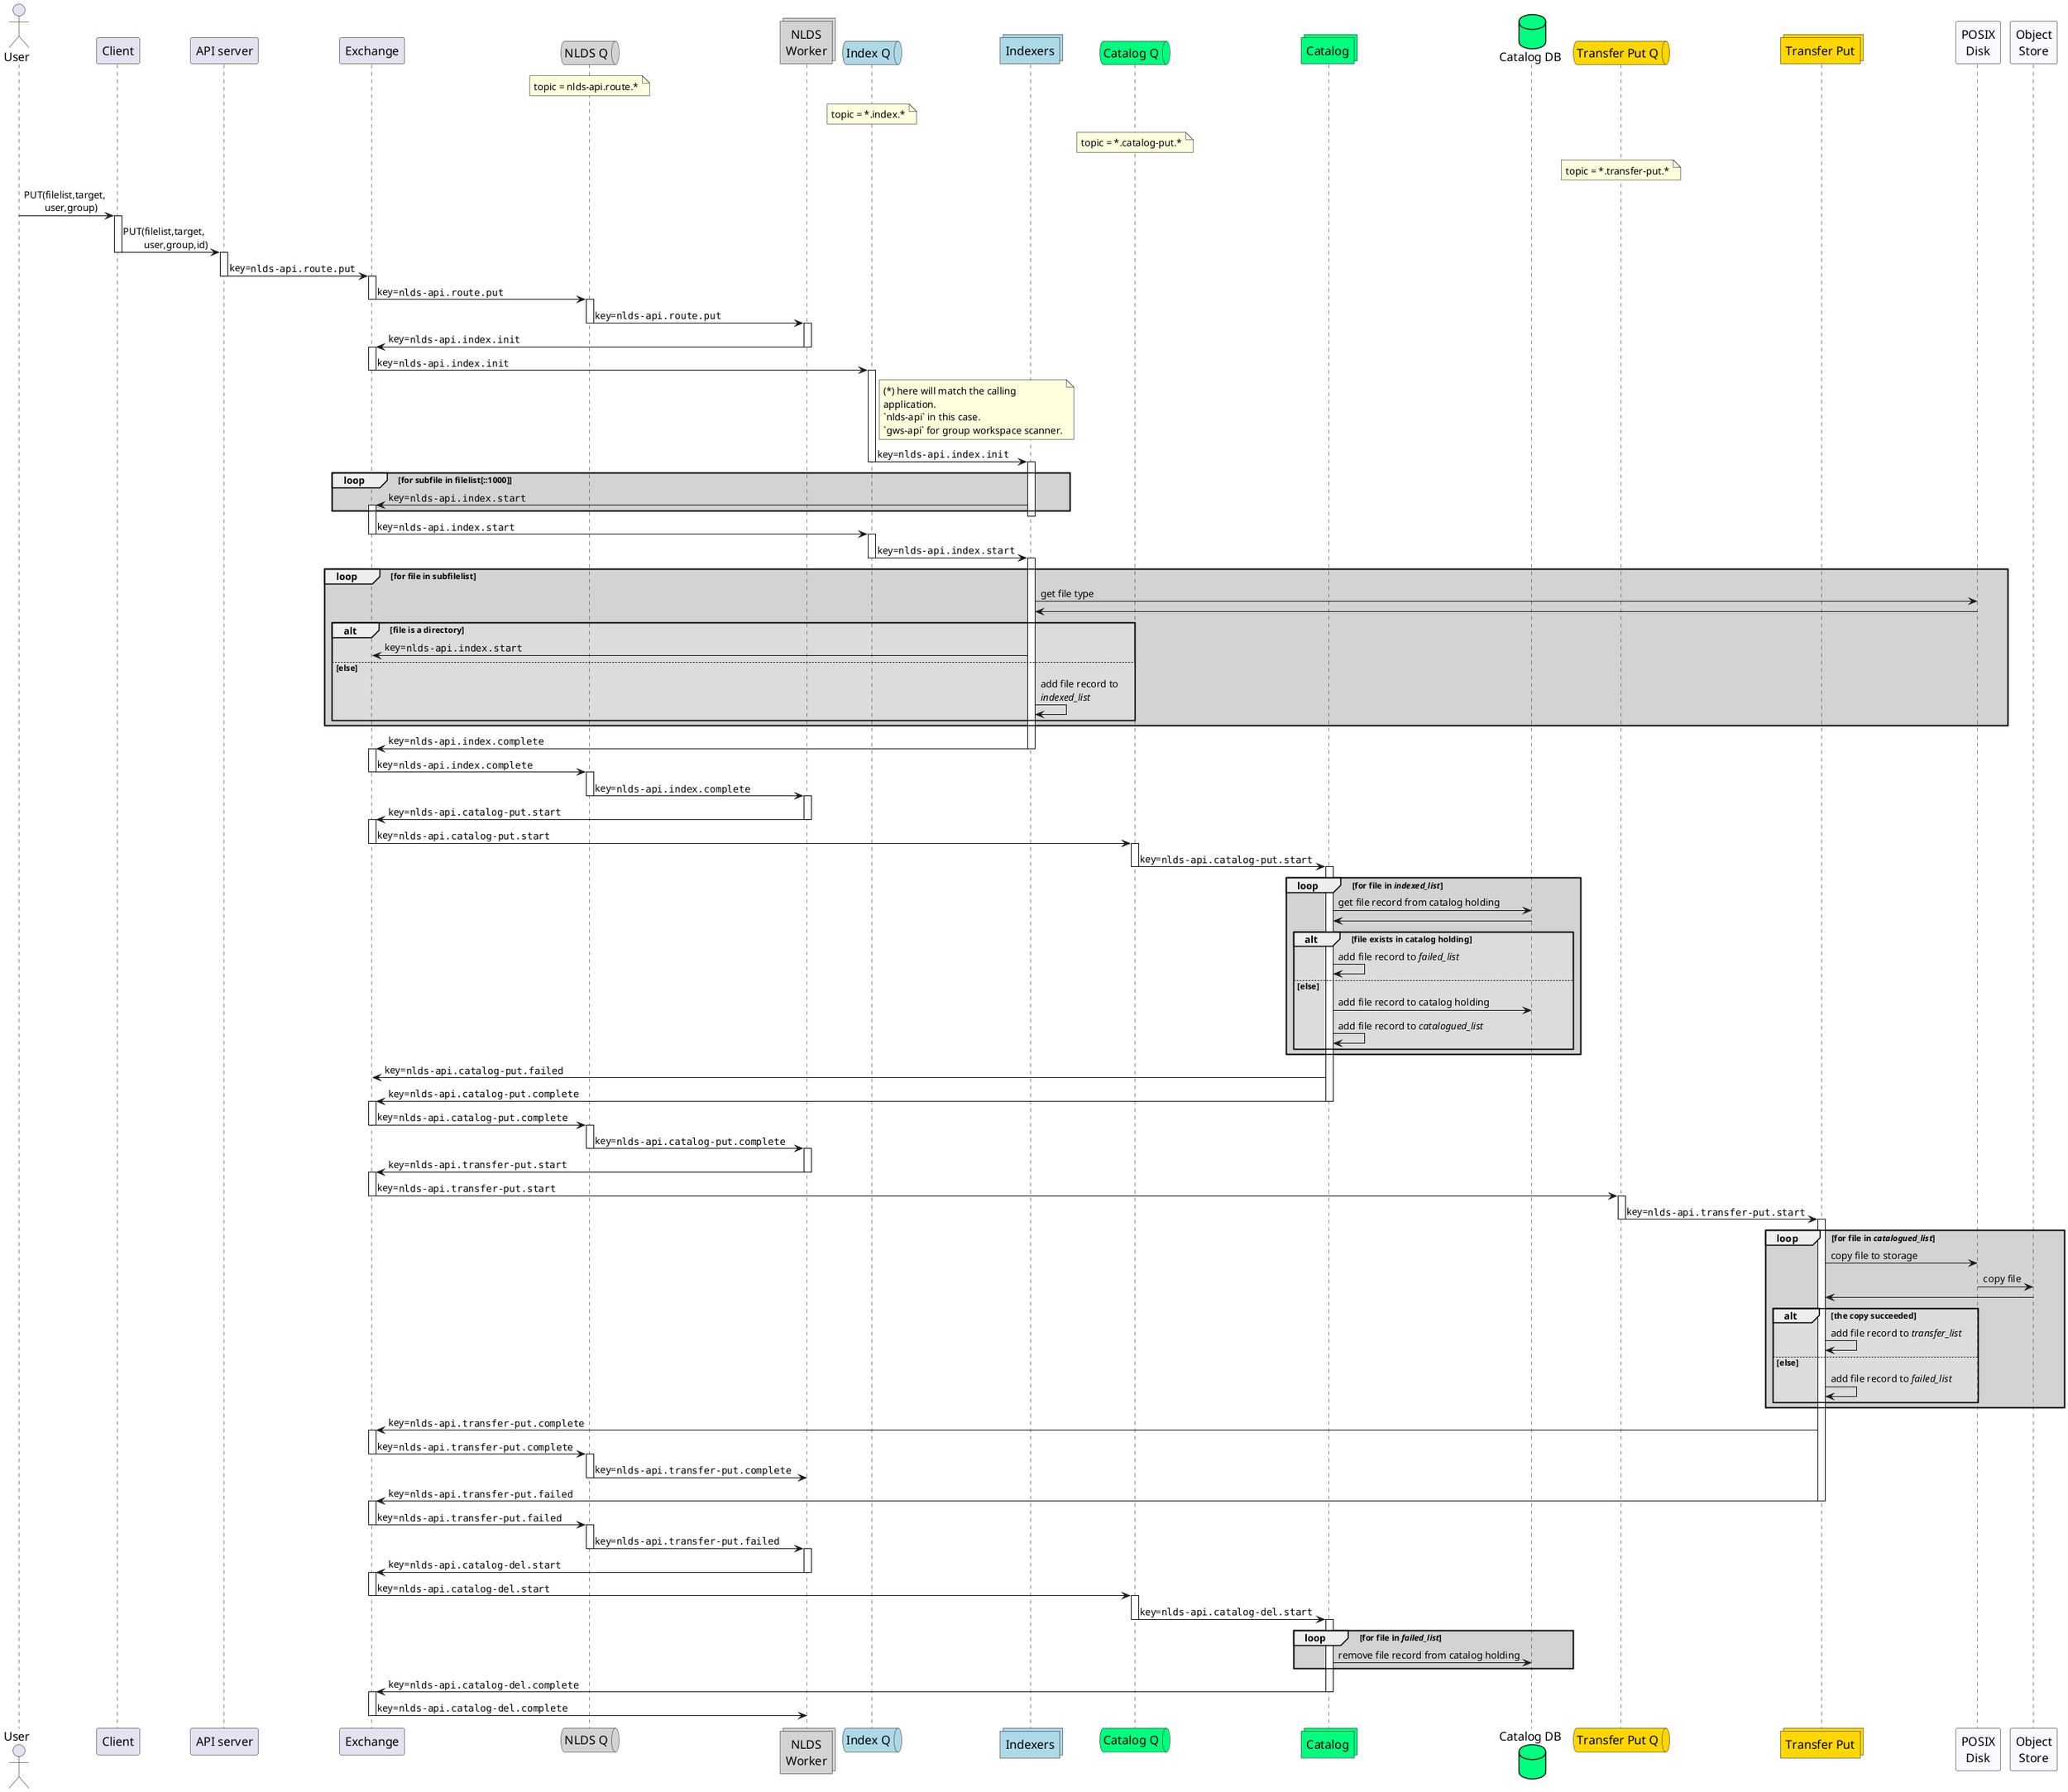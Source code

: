 @startuml message_flow_put_full

skinparam participantFontSize 16
skinparam participantFontName Futura

skinparam queueFontSize 16
skinparam queueFontName Futura

skinparam actorFontSize 16
skinparam actorFontName Futura

skinparam collectionsFontSize 16
skinparam collectionsFontName Futura

skinparam DatabaseFontSize 16
skinparam DatabaseFontName Futura

actor user as "User"
participant client as "Client"
participant server as "API server"
participant wex as "Exchange"

queue qw as "NLDS Q" #lightgrey
note over qw
    topic = nlds-api.route.*
end note
collections work as "NLDS\nWorker" #lightgrey

/'
database iddb as "Transaction DB" #lightgrey
'/
queue qs as "Index Q" #lightblue
note over qs
    topic = *.index.*
end note
collections index as "Indexers" #lightblue

queue qc as "Catalog Q" #springgreen
collections catalog as "Catalog" #springgreen
database catalog_db as "Catalog DB" #springgreen
note over qc
    topic = *.catalog-put.*
end note

queue qt as "Transfer Put Q" #gold
note over qt
    topic = *.transfer-put.*
end note
collections transfer_puts as "Transfer Put" #gold

participant disk as "POSIX\nDisk" #GhostWhite
participant obj as "Object\nStore" #GhostWhite

user -> client : PUT(filelist,target,\n\tuser,group)
activate client
client -> server : PUT(filelist,target,\n\tuser,group,id)
deactivate client
activate server
server -> wex : key=""nlds-api.route.put""
deactivate server
activate wex
wex -> qw : key=""nlds-api.route.put""
deactivate wex
activate qw
qw -> work : key=""nlds-api.route.put""
deactivate qw

activate work
work -> wex : key=""nlds-api.index.init""
deactivate work
activate wex
/'work -> iddb : INSERT(id,target,\n\tuser,group)'/
wex -> qs : key=""nlds-api.index.init""
deactivate wex

note right of qs
    (*) here will match the calling
    application.
    `nlds-api` in this case.
    `gws-api` for group workspace scanner.
end note
activate qs
qs -> index : key=""nlds-api.index.init""
deactivate qs
activate index
loop #lightgrey for subfile in filelist[::1000]
    index -> wex : key=""nlds-api.index.start""
    activate wex
end
deactivate index

wex -> qs : key=""nlds-api.index.start""
deactivate wex

activate qs
qs -> index : key=""nlds-api.index.start""
deactivate qs
activate index
loop #lightgrey for file in subfilelist
    index -> disk : get file type
    disk -> index
    alt #Gainsboro file is a directory
        index -> wex : key=""nlds-api.index.start""
    else else
        index -> index : add file record to\n//indexed_list//
    end
end
index -> wex : key=""nlds-api.index.complete""
deactivate index

activate wex
wex -> qw : key=""nlds-api.index.complete""
deactivate wex

activate qw
qw -> work : key=""nlds-api.index.complete""
deactivate qw

activate work
work -> wex : key=""nlds-api.catalog-put.start""
deactivate work

activate wex
wex -> qc : key=""nlds-api.catalog-put.start""
deactivate wex

activate qc
qc -> catalog : key=""nlds-api.catalog-put.start""
deactivate qc

activate catalog
loop #lightgrey for file in //indexed_list//
    catalog -> catalog_db : get file record from catalog holding
    catalog_db -> catalog
    alt #Gainsboro file exists in catalog holding
        catalog -> catalog : add file record to //failed_list//
    else else
        catalog -> catalog_db : add file record to catalog holding
        catalog -> catalog : add file record to //catalogued_list//
    end
end

catalog -> wex : key=""nlds-api.catalog-put.failed""
catalog -> wex : key=""nlds-api.catalog-put.complete""

deactivate catalog

activate wex
wex -> qw : key=""nlds-api.catalog-put.complete""
deactivate wex

activate qw
qw -> work: key=""nlds-api.catalog-put.complete""
deactivate qw

activate work
work -> wex  : key=""nlds-api.transfer-put.start""
deactivate work

activate wex
wex -> qt : key=""nlds-api.transfer-put.start""
deactivate wex

activate qt
qt -> transfer_puts : key=""nlds-api.transfer-put.start""
deactivate qt

activate transfer_puts
loop #lightgrey for file in //catalogued_list//
    transfer_puts -> disk : copy file to storage
    disk -> obj : copy file
    obj -> transfer_puts 
    alt #Gainsboro the copy succeeded
        transfer_puts -> transfer_puts : add file record to //transfer_list//
    else else
        transfer_puts -> transfer_puts : add file record to //failed_list//
    end
end

transfer_puts -> wex : key=""nlds-api.transfer-put.complete""

activate wex
wex -> qw : key=""nlds-api.transfer-put.complete""
deactivate wex

activate qw
qw -> work : key=""nlds-api.transfer-put.complete""
deactivate qw

transfer_puts -> wex : key=""nlds-api.transfer-put.failed""
deactivate transfer_puts

activate wex
wex -> qw : key=""nlds-api.transfer-put.failed""
deactivate wex

activate qw
qw -> work : key=""nlds-api.transfer-put.failed""
deactivate qw

activate work
work -> wex : key=""nlds-api.catalog-del.start""
deactivate work

activate wex
wex -> qc : key=""nlds-api.catalog-del.start""
deactivate wex

activate qc
qc -> catalog : key=""nlds-api.catalog-del.start""
deactivate qc

activate catalog
loop #lightgrey for file in //failed_list//
    catalog -> catalog_db : remove file record from catalog holding
end

catalog -> wex : key=""nlds-api.catalog-del.complete""
deactivate catalog

activate wex
wex -> work : key=""nlds-api.catalog-del.complete""
deactivate wex

@enduml